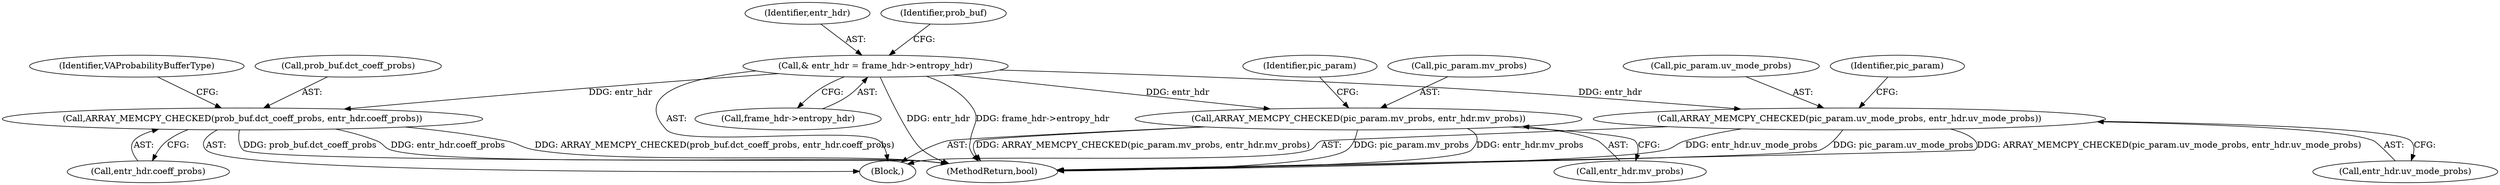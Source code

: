 digraph "0_Chrome_27c68f543e5eba779902447445dfb05ec3f5bf75_2@pointer" {
"1000285" [label="(Call,& entr_hdr = frame_hdr->entropy_hdr)"];
"1000290" [label="(Call,ARRAY_MEMCPY_CHECKED(prob_buf.dct_coeff_probs, entr_hdr.coeff_probs))"];
"1000615" [label="(Call,ARRAY_MEMCPY_CHECKED(pic_param.uv_mode_probs, entr_hdr.uv_mode_probs))"];
"1000622" [label="(Call,ARRAY_MEMCPY_CHECKED(pic_param.mv_probs, entr_hdr.mv_probs))"];
"1000786" [label="(MethodReturn,bool)"];
"1000615" [label="(Call,ARRAY_MEMCPY_CHECKED(pic_param.uv_mode_probs, entr_hdr.uv_mode_probs))"];
"1000623" [label="(Call,pic_param.mv_probs)"];
"1000294" [label="(Call,entr_hdr.coeff_probs)"];
"1000286" [label="(Identifier,entr_hdr)"];
"1000287" [label="(Call,frame_hdr->entropy_hdr)"];
"1000300" [label="(Identifier,VAProbabilityBufferType)"];
"1000632" [label="(Identifier,pic_param)"];
"1000626" [label="(Call,entr_hdr.mv_probs)"];
"1000106" [label="(Block,)"];
"1000292" [label="(Identifier,prob_buf)"];
"1000290" [label="(Call,ARRAY_MEMCPY_CHECKED(prob_buf.dct_coeff_probs, entr_hdr.coeff_probs))"];
"1000285" [label="(Call,& entr_hdr = frame_hdr->entropy_hdr)"];
"1000622" [label="(Call,ARRAY_MEMCPY_CHECKED(pic_param.mv_probs, entr_hdr.mv_probs))"];
"1000291" [label="(Call,prob_buf.dct_coeff_probs)"];
"1000619" [label="(Call,entr_hdr.uv_mode_probs)"];
"1000616" [label="(Call,pic_param.uv_mode_probs)"];
"1000624" [label="(Identifier,pic_param)"];
"1000285" -> "1000106"  [label="AST: "];
"1000285" -> "1000287"  [label="CFG: "];
"1000286" -> "1000285"  [label="AST: "];
"1000287" -> "1000285"  [label="AST: "];
"1000292" -> "1000285"  [label="CFG: "];
"1000285" -> "1000786"  [label="DDG: entr_hdr"];
"1000285" -> "1000786"  [label="DDG: frame_hdr->entropy_hdr"];
"1000285" -> "1000290"  [label="DDG: entr_hdr"];
"1000285" -> "1000615"  [label="DDG: entr_hdr"];
"1000285" -> "1000622"  [label="DDG: entr_hdr"];
"1000290" -> "1000106"  [label="AST: "];
"1000290" -> "1000294"  [label="CFG: "];
"1000291" -> "1000290"  [label="AST: "];
"1000294" -> "1000290"  [label="AST: "];
"1000300" -> "1000290"  [label="CFG: "];
"1000290" -> "1000786"  [label="DDG: prob_buf.dct_coeff_probs"];
"1000290" -> "1000786"  [label="DDG: entr_hdr.coeff_probs"];
"1000290" -> "1000786"  [label="DDG: ARRAY_MEMCPY_CHECKED(prob_buf.dct_coeff_probs, entr_hdr.coeff_probs)"];
"1000615" -> "1000106"  [label="AST: "];
"1000615" -> "1000619"  [label="CFG: "];
"1000616" -> "1000615"  [label="AST: "];
"1000619" -> "1000615"  [label="AST: "];
"1000624" -> "1000615"  [label="CFG: "];
"1000615" -> "1000786"  [label="DDG: pic_param.uv_mode_probs"];
"1000615" -> "1000786"  [label="DDG: ARRAY_MEMCPY_CHECKED(pic_param.uv_mode_probs, entr_hdr.uv_mode_probs)"];
"1000615" -> "1000786"  [label="DDG: entr_hdr.uv_mode_probs"];
"1000622" -> "1000106"  [label="AST: "];
"1000622" -> "1000626"  [label="CFG: "];
"1000623" -> "1000622"  [label="AST: "];
"1000626" -> "1000622"  [label="AST: "];
"1000632" -> "1000622"  [label="CFG: "];
"1000622" -> "1000786"  [label="DDG: ARRAY_MEMCPY_CHECKED(pic_param.mv_probs, entr_hdr.mv_probs)"];
"1000622" -> "1000786"  [label="DDG: pic_param.mv_probs"];
"1000622" -> "1000786"  [label="DDG: entr_hdr.mv_probs"];
}
